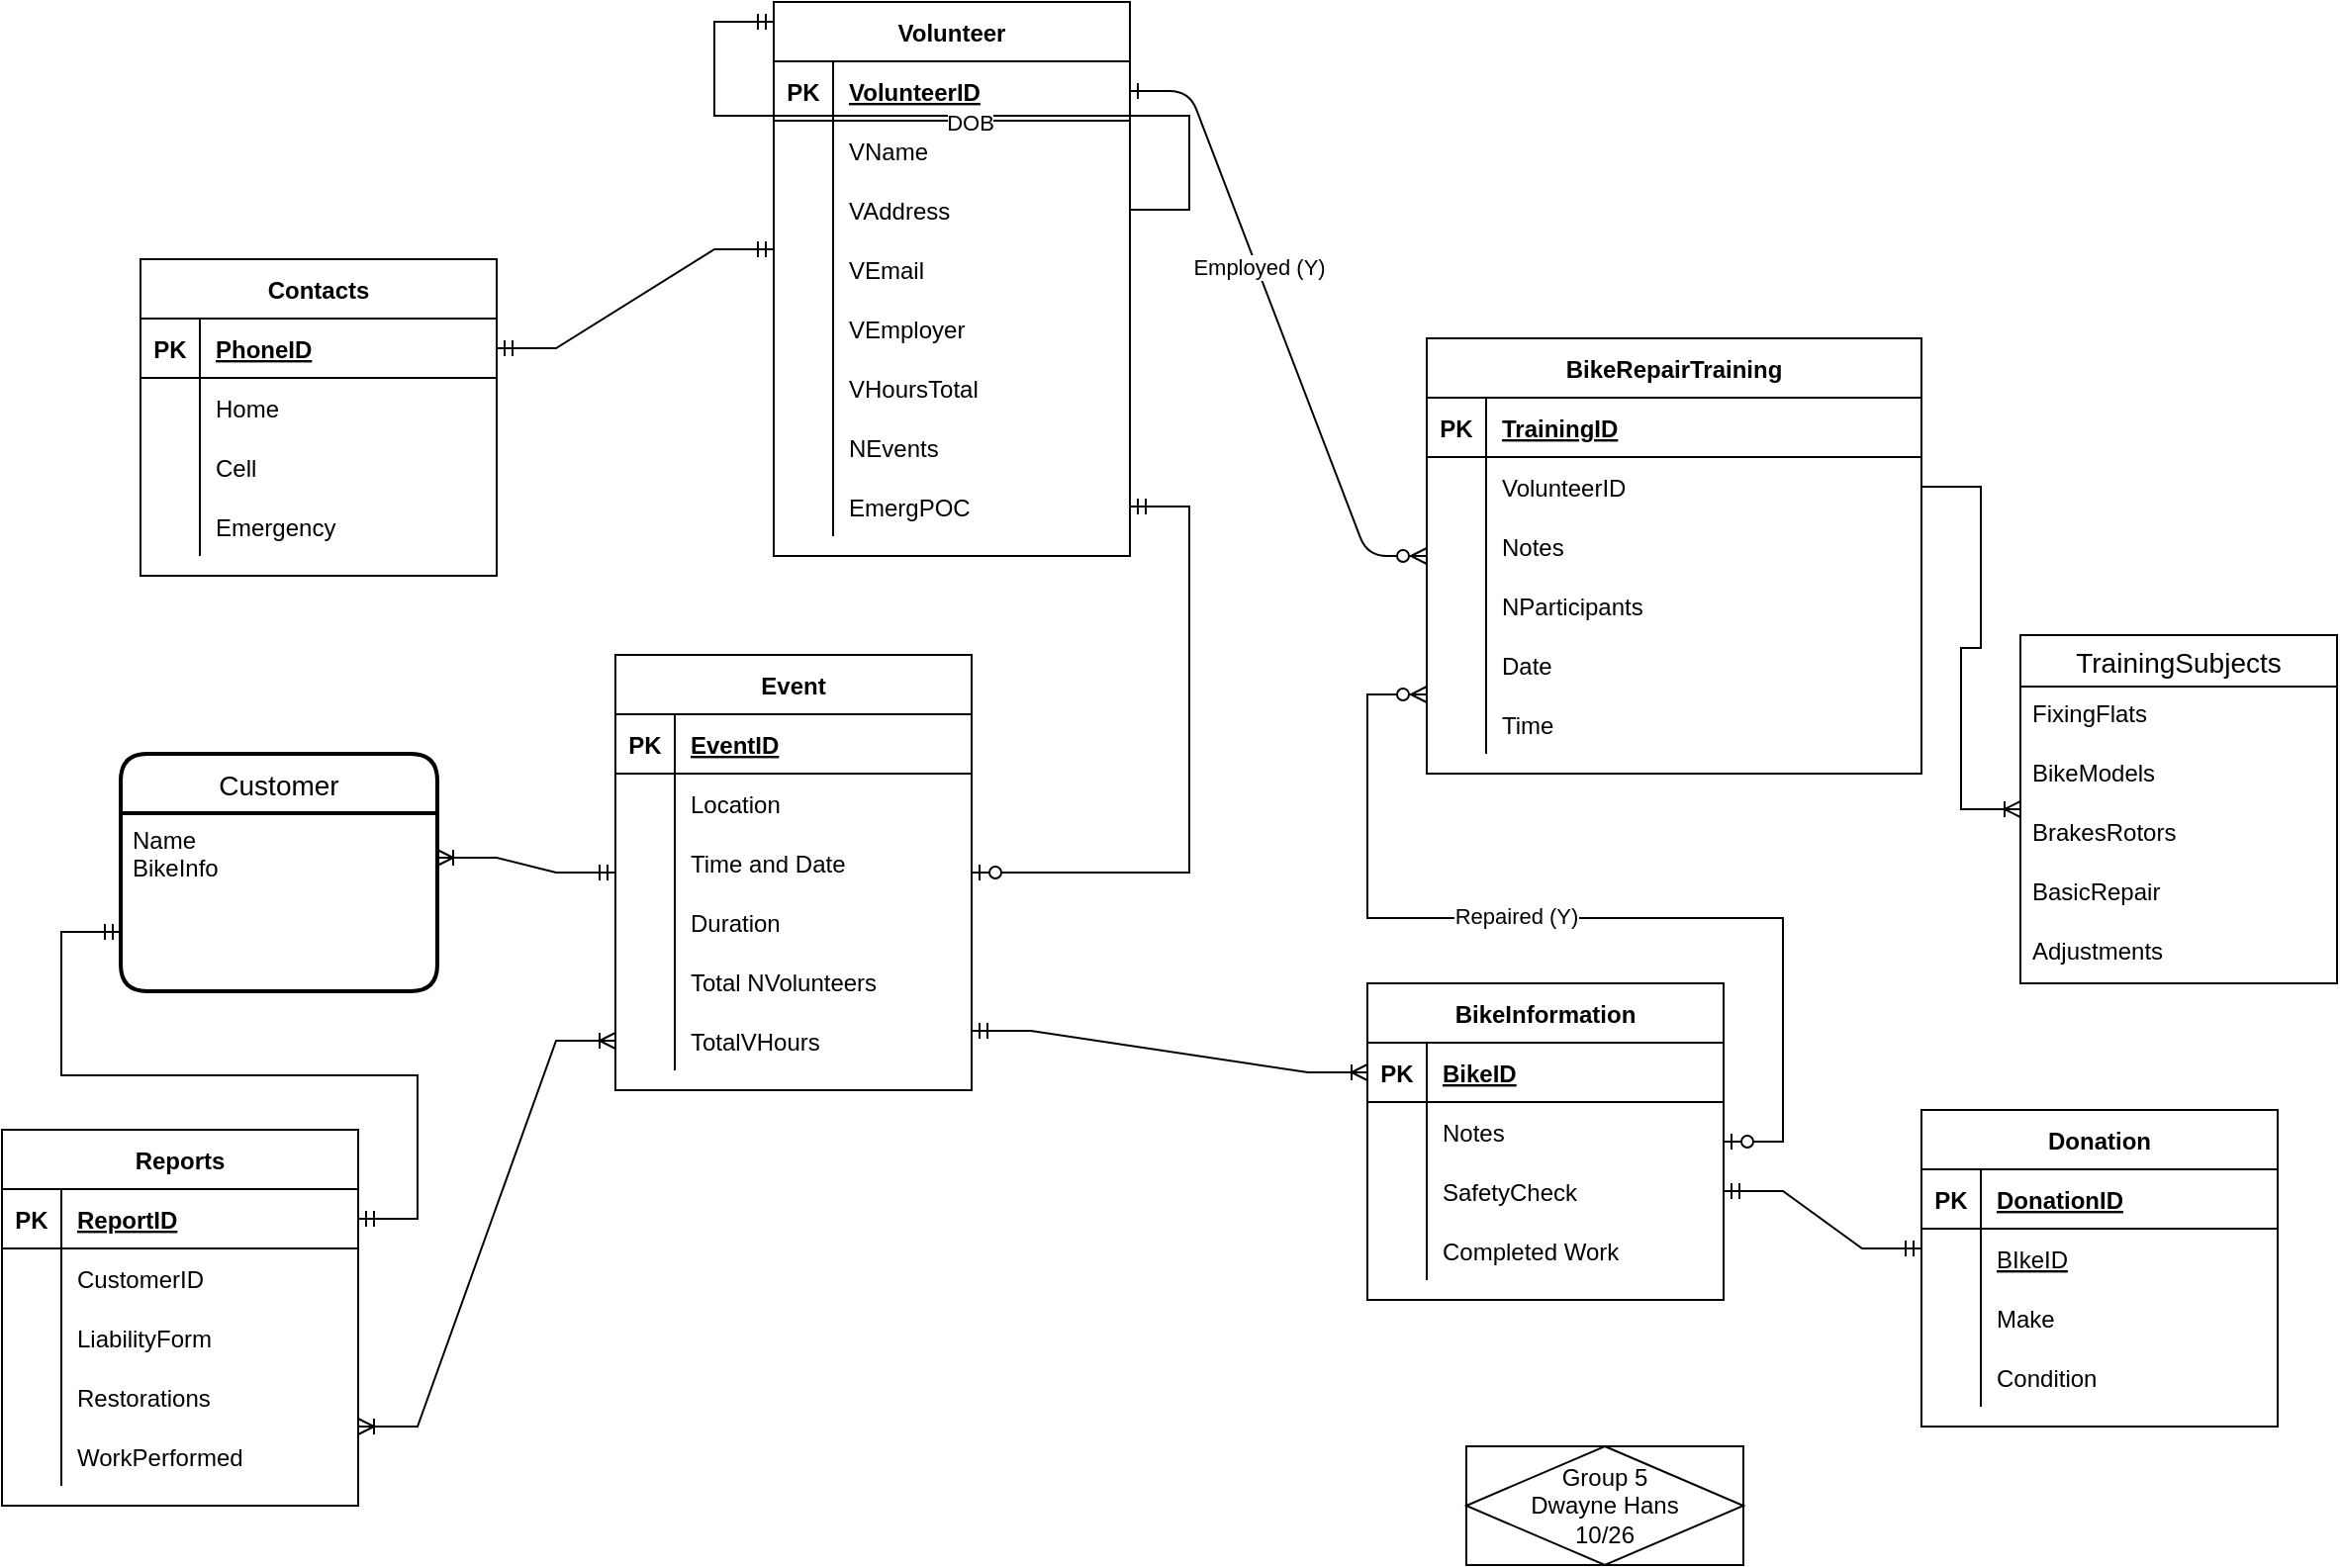 <mxfile version="20.4.0" type="github">
  <diagram id="R2lEEEUBdFMjLlhIrx00" name="Page-1">
    <mxGraphModel dx="2528" dy="866" grid="1" gridSize="10" guides="1" tooltips="1" connect="1" arrows="1" fold="1" page="1" pageScale="1" pageWidth="850" pageHeight="1100" math="0" shadow="0" extFonts="Permanent Marker^https://fonts.googleapis.com/css?family=Permanent+Marker">
      <root>
        <mxCell id="0" />
        <mxCell id="1" parent="0" />
        <mxCell id="C-vyLk0tnHw3VtMMgP7b-1" value="" style="edgeStyle=entityRelationEdgeStyle;endArrow=ERzeroToMany;startArrow=ERone;endFill=1;startFill=0;exitX=1;exitY=0.5;exitDx=0;exitDy=0;" parent="1" source="kGIXCQsMVoo6gyLJTylf-22" target="C-vyLk0tnHw3VtMMgP7b-2" edge="1">
          <mxGeometry width="100" height="100" relative="1" as="geometry">
            <mxPoint x="40" y="55" as="sourcePoint" />
            <mxPoint x="190" y="165" as="targetPoint" />
          </mxGeometry>
        </mxCell>
        <mxCell id="kGIXCQsMVoo6gyLJTylf-51" value="Employed (Y)" style="edgeLabel;html=1;align=center;verticalAlign=middle;resizable=0;points=[];" vertex="1" connectable="0" parent="C-vyLk0tnHw3VtMMgP7b-1">
          <mxGeometry x="-0.199" y="1" relative="1" as="geometry">
            <mxPoint as="offset" />
          </mxGeometry>
        </mxCell>
        <mxCell id="C-vyLk0tnHw3VtMMgP7b-2" value="BikeRepairTraining" style="shape=table;startSize=30;container=1;collapsible=1;childLayout=tableLayout;fixedRows=1;rowLines=0;fontStyle=1;align=center;resizeLast=1;" parent="1" vertex="1">
          <mxGeometry x="170" y="210" width="250" height="220" as="geometry" />
        </mxCell>
        <mxCell id="C-vyLk0tnHw3VtMMgP7b-3" value="" style="shape=partialRectangle;collapsible=0;dropTarget=0;pointerEvents=0;fillColor=none;points=[[0,0.5],[1,0.5]];portConstraint=eastwest;top=0;left=0;right=0;bottom=1;" parent="C-vyLk0tnHw3VtMMgP7b-2" vertex="1">
          <mxGeometry y="30" width="250" height="30" as="geometry" />
        </mxCell>
        <mxCell id="C-vyLk0tnHw3VtMMgP7b-4" value="PK" style="shape=partialRectangle;overflow=hidden;connectable=0;fillColor=none;top=0;left=0;bottom=0;right=0;fontStyle=1;" parent="C-vyLk0tnHw3VtMMgP7b-3" vertex="1">
          <mxGeometry width="30" height="30" as="geometry">
            <mxRectangle width="30" height="30" as="alternateBounds" />
          </mxGeometry>
        </mxCell>
        <mxCell id="C-vyLk0tnHw3VtMMgP7b-5" value="TrainingID" style="shape=partialRectangle;overflow=hidden;connectable=0;fillColor=none;top=0;left=0;bottom=0;right=0;align=left;spacingLeft=6;fontStyle=5;" parent="C-vyLk0tnHw3VtMMgP7b-3" vertex="1">
          <mxGeometry x="30" width="220" height="30" as="geometry">
            <mxRectangle width="220" height="30" as="alternateBounds" />
          </mxGeometry>
        </mxCell>
        <mxCell id="C-vyLk0tnHw3VtMMgP7b-9" value="" style="shape=partialRectangle;collapsible=0;dropTarget=0;pointerEvents=0;fillColor=none;points=[[0,0.5],[1,0.5]];portConstraint=eastwest;top=0;left=0;right=0;bottom=0;" parent="C-vyLk0tnHw3VtMMgP7b-2" vertex="1">
          <mxGeometry y="60" width="250" height="30" as="geometry" />
        </mxCell>
        <mxCell id="C-vyLk0tnHw3VtMMgP7b-10" value="" style="shape=partialRectangle;overflow=hidden;connectable=0;fillColor=none;top=0;left=0;bottom=0;right=0;" parent="C-vyLk0tnHw3VtMMgP7b-9" vertex="1">
          <mxGeometry width="30" height="30" as="geometry">
            <mxRectangle width="30" height="30" as="alternateBounds" />
          </mxGeometry>
        </mxCell>
        <mxCell id="C-vyLk0tnHw3VtMMgP7b-11" value="VolunteerID" style="shape=partialRectangle;overflow=hidden;connectable=0;fillColor=none;top=0;left=0;bottom=0;right=0;align=left;spacingLeft=6;" parent="C-vyLk0tnHw3VtMMgP7b-9" vertex="1">
          <mxGeometry x="30" width="220" height="30" as="geometry">
            <mxRectangle width="220" height="30" as="alternateBounds" />
          </mxGeometry>
        </mxCell>
        <mxCell id="kGIXCQsMVoo6gyLJTylf-52" value="" style="shape=partialRectangle;collapsible=0;dropTarget=0;pointerEvents=0;fillColor=none;points=[[0,0.5],[1,0.5]];portConstraint=eastwest;top=0;left=0;right=0;bottom=0;" vertex="1" parent="C-vyLk0tnHw3VtMMgP7b-2">
          <mxGeometry y="90" width="250" height="30" as="geometry" />
        </mxCell>
        <mxCell id="kGIXCQsMVoo6gyLJTylf-53" value="" style="shape=partialRectangle;overflow=hidden;connectable=0;fillColor=none;top=0;left=0;bottom=0;right=0;" vertex="1" parent="kGIXCQsMVoo6gyLJTylf-52">
          <mxGeometry width="30" height="30" as="geometry">
            <mxRectangle width="30" height="30" as="alternateBounds" />
          </mxGeometry>
        </mxCell>
        <mxCell id="kGIXCQsMVoo6gyLJTylf-54" value="Notes" style="shape=partialRectangle;overflow=hidden;connectable=0;fillColor=none;top=0;left=0;bottom=0;right=0;align=left;spacingLeft=6;" vertex="1" parent="kGIXCQsMVoo6gyLJTylf-52">
          <mxGeometry x="30" width="220" height="30" as="geometry">
            <mxRectangle width="220" height="30" as="alternateBounds" />
          </mxGeometry>
        </mxCell>
        <mxCell id="kGIXCQsMVoo6gyLJTylf-55" value="" style="shape=partialRectangle;collapsible=0;dropTarget=0;pointerEvents=0;fillColor=none;points=[[0,0.5],[1,0.5]];portConstraint=eastwest;top=0;left=0;right=0;bottom=0;" vertex="1" parent="C-vyLk0tnHw3VtMMgP7b-2">
          <mxGeometry y="120" width="250" height="30" as="geometry" />
        </mxCell>
        <mxCell id="kGIXCQsMVoo6gyLJTylf-56" value="" style="shape=partialRectangle;overflow=hidden;connectable=0;fillColor=none;top=0;left=0;bottom=0;right=0;" vertex="1" parent="kGIXCQsMVoo6gyLJTylf-55">
          <mxGeometry width="30" height="30" as="geometry">
            <mxRectangle width="30" height="30" as="alternateBounds" />
          </mxGeometry>
        </mxCell>
        <mxCell id="kGIXCQsMVoo6gyLJTylf-57" value="NParticipants" style="shape=partialRectangle;overflow=hidden;connectable=0;fillColor=none;top=0;left=0;bottom=0;right=0;align=left;spacingLeft=6;" vertex="1" parent="kGIXCQsMVoo6gyLJTylf-55">
          <mxGeometry x="30" width="220" height="30" as="geometry">
            <mxRectangle width="220" height="30" as="alternateBounds" />
          </mxGeometry>
        </mxCell>
        <mxCell id="kGIXCQsMVoo6gyLJTylf-70" value="" style="shape=partialRectangle;collapsible=0;dropTarget=0;pointerEvents=0;fillColor=none;points=[[0,0.5],[1,0.5]];portConstraint=eastwest;top=0;left=0;right=0;bottom=0;" vertex="1" parent="C-vyLk0tnHw3VtMMgP7b-2">
          <mxGeometry y="150" width="250" height="30" as="geometry" />
        </mxCell>
        <mxCell id="kGIXCQsMVoo6gyLJTylf-71" value="" style="shape=partialRectangle;overflow=hidden;connectable=0;fillColor=none;top=0;left=0;bottom=0;right=0;" vertex="1" parent="kGIXCQsMVoo6gyLJTylf-70">
          <mxGeometry width="30" height="30" as="geometry">
            <mxRectangle width="30" height="30" as="alternateBounds" />
          </mxGeometry>
        </mxCell>
        <mxCell id="kGIXCQsMVoo6gyLJTylf-72" value="Date" style="shape=partialRectangle;overflow=hidden;connectable=0;fillColor=none;top=0;left=0;bottom=0;right=0;align=left;spacingLeft=6;" vertex="1" parent="kGIXCQsMVoo6gyLJTylf-70">
          <mxGeometry x="30" width="220" height="30" as="geometry">
            <mxRectangle width="220" height="30" as="alternateBounds" />
          </mxGeometry>
        </mxCell>
        <mxCell id="kGIXCQsMVoo6gyLJTylf-73" value="" style="shape=partialRectangle;collapsible=0;dropTarget=0;pointerEvents=0;fillColor=none;points=[[0,0.5],[1,0.5]];portConstraint=eastwest;top=0;left=0;right=0;bottom=0;" vertex="1" parent="C-vyLk0tnHw3VtMMgP7b-2">
          <mxGeometry y="180" width="250" height="30" as="geometry" />
        </mxCell>
        <mxCell id="kGIXCQsMVoo6gyLJTylf-74" value="" style="shape=partialRectangle;overflow=hidden;connectable=0;fillColor=none;top=0;left=0;bottom=0;right=0;" vertex="1" parent="kGIXCQsMVoo6gyLJTylf-73">
          <mxGeometry width="30" height="30" as="geometry">
            <mxRectangle width="30" height="30" as="alternateBounds" />
          </mxGeometry>
        </mxCell>
        <mxCell id="kGIXCQsMVoo6gyLJTylf-75" value="Time" style="shape=partialRectangle;overflow=hidden;connectable=0;fillColor=none;top=0;left=0;bottom=0;right=0;align=left;spacingLeft=6;" vertex="1" parent="kGIXCQsMVoo6gyLJTylf-73">
          <mxGeometry x="30" width="220" height="30" as="geometry">
            <mxRectangle width="220" height="30" as="alternateBounds" />
          </mxGeometry>
        </mxCell>
        <mxCell id="kGIXCQsMVoo6gyLJTylf-6" value="Contacts" style="shape=table;startSize=30;container=1;collapsible=1;childLayout=tableLayout;fixedRows=1;rowLines=0;fontStyle=1;align=center;resizeLast=1;" vertex="1" parent="1">
          <mxGeometry x="-480" y="170" width="180" height="160" as="geometry" />
        </mxCell>
        <mxCell id="kGIXCQsMVoo6gyLJTylf-7" value="" style="shape=tableRow;horizontal=0;startSize=0;swimlaneHead=0;swimlaneBody=0;fillColor=none;collapsible=0;dropTarget=0;points=[[0,0.5],[1,0.5]];portConstraint=eastwest;top=0;left=0;right=0;bottom=1;" vertex="1" parent="kGIXCQsMVoo6gyLJTylf-6">
          <mxGeometry y="30" width="180" height="30" as="geometry" />
        </mxCell>
        <mxCell id="kGIXCQsMVoo6gyLJTylf-8" value="PK" style="shape=partialRectangle;connectable=0;fillColor=none;top=0;left=0;bottom=0;right=0;fontStyle=1;overflow=hidden;" vertex="1" parent="kGIXCQsMVoo6gyLJTylf-7">
          <mxGeometry width="30" height="30" as="geometry">
            <mxRectangle width="30" height="30" as="alternateBounds" />
          </mxGeometry>
        </mxCell>
        <mxCell id="kGIXCQsMVoo6gyLJTylf-9" value="PhoneID" style="shape=partialRectangle;connectable=0;fillColor=none;top=0;left=0;bottom=0;right=0;align=left;spacingLeft=6;fontStyle=5;overflow=hidden;" vertex="1" parent="kGIXCQsMVoo6gyLJTylf-7">
          <mxGeometry x="30" width="150" height="30" as="geometry">
            <mxRectangle width="150" height="30" as="alternateBounds" />
          </mxGeometry>
        </mxCell>
        <mxCell id="kGIXCQsMVoo6gyLJTylf-10" value="" style="shape=tableRow;horizontal=0;startSize=0;swimlaneHead=0;swimlaneBody=0;fillColor=none;collapsible=0;dropTarget=0;points=[[0,0.5],[1,0.5]];portConstraint=eastwest;top=0;left=0;right=0;bottom=0;" vertex="1" parent="kGIXCQsMVoo6gyLJTylf-6">
          <mxGeometry y="60" width="180" height="30" as="geometry" />
        </mxCell>
        <mxCell id="kGIXCQsMVoo6gyLJTylf-11" value="" style="shape=partialRectangle;connectable=0;fillColor=none;top=0;left=0;bottom=0;right=0;editable=1;overflow=hidden;" vertex="1" parent="kGIXCQsMVoo6gyLJTylf-10">
          <mxGeometry width="30" height="30" as="geometry">
            <mxRectangle width="30" height="30" as="alternateBounds" />
          </mxGeometry>
        </mxCell>
        <mxCell id="kGIXCQsMVoo6gyLJTylf-12" value="Home" style="shape=partialRectangle;connectable=0;fillColor=none;top=0;left=0;bottom=0;right=0;align=left;spacingLeft=6;overflow=hidden;" vertex="1" parent="kGIXCQsMVoo6gyLJTylf-10">
          <mxGeometry x="30" width="150" height="30" as="geometry">
            <mxRectangle width="150" height="30" as="alternateBounds" />
          </mxGeometry>
        </mxCell>
        <mxCell id="kGIXCQsMVoo6gyLJTylf-13" value="" style="shape=tableRow;horizontal=0;startSize=0;swimlaneHead=0;swimlaneBody=0;fillColor=none;collapsible=0;dropTarget=0;points=[[0,0.5],[1,0.5]];portConstraint=eastwest;top=0;left=0;right=0;bottom=0;" vertex="1" parent="kGIXCQsMVoo6gyLJTylf-6">
          <mxGeometry y="90" width="180" height="30" as="geometry" />
        </mxCell>
        <mxCell id="kGIXCQsMVoo6gyLJTylf-14" value="" style="shape=partialRectangle;connectable=0;fillColor=none;top=0;left=0;bottom=0;right=0;editable=1;overflow=hidden;" vertex="1" parent="kGIXCQsMVoo6gyLJTylf-13">
          <mxGeometry width="30" height="30" as="geometry">
            <mxRectangle width="30" height="30" as="alternateBounds" />
          </mxGeometry>
        </mxCell>
        <mxCell id="kGIXCQsMVoo6gyLJTylf-15" value="Cell" style="shape=partialRectangle;connectable=0;fillColor=none;top=0;left=0;bottom=0;right=0;align=left;spacingLeft=6;overflow=hidden;" vertex="1" parent="kGIXCQsMVoo6gyLJTylf-13">
          <mxGeometry x="30" width="150" height="30" as="geometry">
            <mxRectangle width="150" height="30" as="alternateBounds" />
          </mxGeometry>
        </mxCell>
        <mxCell id="kGIXCQsMVoo6gyLJTylf-16" value="" style="shape=tableRow;horizontal=0;startSize=0;swimlaneHead=0;swimlaneBody=0;fillColor=none;collapsible=0;dropTarget=0;points=[[0,0.5],[1,0.5]];portConstraint=eastwest;top=0;left=0;right=0;bottom=0;" vertex="1" parent="kGIXCQsMVoo6gyLJTylf-6">
          <mxGeometry y="120" width="180" height="30" as="geometry" />
        </mxCell>
        <mxCell id="kGIXCQsMVoo6gyLJTylf-17" value="" style="shape=partialRectangle;connectable=0;fillColor=none;top=0;left=0;bottom=0;right=0;editable=1;overflow=hidden;" vertex="1" parent="kGIXCQsMVoo6gyLJTylf-16">
          <mxGeometry width="30" height="30" as="geometry">
            <mxRectangle width="30" height="30" as="alternateBounds" />
          </mxGeometry>
        </mxCell>
        <mxCell id="kGIXCQsMVoo6gyLJTylf-18" value="Emergency" style="shape=partialRectangle;connectable=0;fillColor=none;top=0;left=0;bottom=0;right=0;align=left;spacingLeft=6;overflow=hidden;" vertex="1" parent="kGIXCQsMVoo6gyLJTylf-16">
          <mxGeometry x="30" width="150" height="30" as="geometry">
            <mxRectangle width="150" height="30" as="alternateBounds" />
          </mxGeometry>
        </mxCell>
        <mxCell id="kGIXCQsMVoo6gyLJTylf-21" value="Volunteer" style="shape=table;startSize=30;container=1;collapsible=1;childLayout=tableLayout;fixedRows=1;rowLines=0;fontStyle=1;align=center;resizeLast=1;" vertex="1" parent="1">
          <mxGeometry x="-160" y="40" width="180" height="280" as="geometry" />
        </mxCell>
        <mxCell id="kGIXCQsMVoo6gyLJTylf-22" value="" style="shape=tableRow;horizontal=0;startSize=0;swimlaneHead=0;swimlaneBody=0;fillColor=none;collapsible=0;dropTarget=0;points=[[0,0.5],[1,0.5]];portConstraint=eastwest;top=0;left=0;right=0;bottom=1;" vertex="1" parent="kGIXCQsMVoo6gyLJTylf-21">
          <mxGeometry y="30" width="180" height="30" as="geometry" />
        </mxCell>
        <mxCell id="kGIXCQsMVoo6gyLJTylf-23" value="PK" style="shape=partialRectangle;connectable=0;fillColor=none;top=0;left=0;bottom=0;right=0;fontStyle=1;overflow=hidden;" vertex="1" parent="kGIXCQsMVoo6gyLJTylf-22">
          <mxGeometry width="30" height="30" as="geometry">
            <mxRectangle width="30" height="30" as="alternateBounds" />
          </mxGeometry>
        </mxCell>
        <mxCell id="kGIXCQsMVoo6gyLJTylf-24" value="VolunteerID" style="shape=partialRectangle;connectable=0;fillColor=none;top=0;left=0;bottom=0;right=0;align=left;spacingLeft=6;fontStyle=5;overflow=hidden;" vertex="1" parent="kGIXCQsMVoo6gyLJTylf-22">
          <mxGeometry x="30" width="150" height="30" as="geometry">
            <mxRectangle width="150" height="30" as="alternateBounds" />
          </mxGeometry>
        </mxCell>
        <mxCell id="kGIXCQsMVoo6gyLJTylf-25" value="" style="shape=tableRow;horizontal=0;startSize=0;swimlaneHead=0;swimlaneBody=0;fillColor=none;collapsible=0;dropTarget=0;points=[[0,0.5],[1,0.5]];portConstraint=eastwest;top=0;left=0;right=0;bottom=0;" vertex="1" parent="kGIXCQsMVoo6gyLJTylf-21">
          <mxGeometry y="60" width="180" height="30" as="geometry" />
        </mxCell>
        <mxCell id="kGIXCQsMVoo6gyLJTylf-26" value="" style="shape=partialRectangle;connectable=0;fillColor=none;top=0;left=0;bottom=0;right=0;editable=1;overflow=hidden;" vertex="1" parent="kGIXCQsMVoo6gyLJTylf-25">
          <mxGeometry width="30" height="30" as="geometry">
            <mxRectangle width="30" height="30" as="alternateBounds" />
          </mxGeometry>
        </mxCell>
        <mxCell id="kGIXCQsMVoo6gyLJTylf-27" value="VName" style="shape=partialRectangle;connectable=0;fillColor=none;top=0;left=0;bottom=0;right=0;align=left;spacingLeft=6;overflow=hidden;" vertex="1" parent="kGIXCQsMVoo6gyLJTylf-25">
          <mxGeometry x="30" width="150" height="30" as="geometry">
            <mxRectangle width="150" height="30" as="alternateBounds" />
          </mxGeometry>
        </mxCell>
        <mxCell id="kGIXCQsMVoo6gyLJTylf-28" value="" style="shape=tableRow;horizontal=0;startSize=0;swimlaneHead=0;swimlaneBody=0;fillColor=none;collapsible=0;dropTarget=0;points=[[0,0.5],[1,0.5]];portConstraint=eastwest;top=0;left=0;right=0;bottom=0;" vertex="1" parent="kGIXCQsMVoo6gyLJTylf-21">
          <mxGeometry y="90" width="180" height="30" as="geometry" />
        </mxCell>
        <mxCell id="kGIXCQsMVoo6gyLJTylf-29" value="" style="shape=partialRectangle;connectable=0;fillColor=none;top=0;left=0;bottom=0;right=0;editable=1;overflow=hidden;" vertex="1" parent="kGIXCQsMVoo6gyLJTylf-28">
          <mxGeometry width="30" height="30" as="geometry">
            <mxRectangle width="30" height="30" as="alternateBounds" />
          </mxGeometry>
        </mxCell>
        <mxCell id="kGIXCQsMVoo6gyLJTylf-30" value="VAddress" style="shape=partialRectangle;connectable=0;fillColor=none;top=0;left=0;bottom=0;right=0;align=left;spacingLeft=6;overflow=hidden;" vertex="1" parent="kGIXCQsMVoo6gyLJTylf-28">
          <mxGeometry x="30" width="150" height="30" as="geometry">
            <mxRectangle width="150" height="30" as="alternateBounds" />
          </mxGeometry>
        </mxCell>
        <mxCell id="kGIXCQsMVoo6gyLJTylf-31" value="" style="shape=tableRow;horizontal=0;startSize=0;swimlaneHead=0;swimlaneBody=0;fillColor=none;collapsible=0;dropTarget=0;points=[[0,0.5],[1,0.5]];portConstraint=eastwest;top=0;left=0;right=0;bottom=0;" vertex="1" parent="kGIXCQsMVoo6gyLJTylf-21">
          <mxGeometry y="120" width="180" height="30" as="geometry" />
        </mxCell>
        <mxCell id="kGIXCQsMVoo6gyLJTylf-32" value="" style="shape=partialRectangle;connectable=0;fillColor=none;top=0;left=0;bottom=0;right=0;editable=1;overflow=hidden;" vertex="1" parent="kGIXCQsMVoo6gyLJTylf-31">
          <mxGeometry width="30" height="30" as="geometry">
            <mxRectangle width="30" height="30" as="alternateBounds" />
          </mxGeometry>
        </mxCell>
        <mxCell id="kGIXCQsMVoo6gyLJTylf-33" value="VEmail" style="shape=partialRectangle;connectable=0;fillColor=none;top=0;left=0;bottom=0;right=0;align=left;spacingLeft=6;overflow=hidden;" vertex="1" parent="kGIXCQsMVoo6gyLJTylf-31">
          <mxGeometry x="30" width="150" height="30" as="geometry">
            <mxRectangle width="150" height="30" as="alternateBounds" />
          </mxGeometry>
        </mxCell>
        <mxCell id="kGIXCQsMVoo6gyLJTylf-36" value="" style="shape=tableRow;horizontal=0;startSize=0;swimlaneHead=0;swimlaneBody=0;fillColor=none;collapsible=0;dropTarget=0;points=[[0,0.5],[1,0.5]];portConstraint=eastwest;top=0;left=0;right=0;bottom=0;" vertex="1" parent="kGIXCQsMVoo6gyLJTylf-21">
          <mxGeometry y="150" width="180" height="30" as="geometry" />
        </mxCell>
        <mxCell id="kGIXCQsMVoo6gyLJTylf-37" value="" style="shape=partialRectangle;connectable=0;fillColor=none;top=0;left=0;bottom=0;right=0;editable=1;overflow=hidden;" vertex="1" parent="kGIXCQsMVoo6gyLJTylf-36">
          <mxGeometry width="30" height="30" as="geometry">
            <mxRectangle width="30" height="30" as="alternateBounds" />
          </mxGeometry>
        </mxCell>
        <mxCell id="kGIXCQsMVoo6gyLJTylf-38" value="VEmployer" style="shape=partialRectangle;connectable=0;fillColor=none;top=0;left=0;bottom=0;right=0;align=left;spacingLeft=6;overflow=hidden;" vertex="1" parent="kGIXCQsMVoo6gyLJTylf-36">
          <mxGeometry x="30" width="150" height="30" as="geometry">
            <mxRectangle width="150" height="30" as="alternateBounds" />
          </mxGeometry>
        </mxCell>
        <mxCell id="kGIXCQsMVoo6gyLJTylf-39" value="" style="shape=tableRow;horizontal=0;startSize=0;swimlaneHead=0;swimlaneBody=0;fillColor=none;collapsible=0;dropTarget=0;points=[[0,0.5],[1,0.5]];portConstraint=eastwest;top=0;left=0;right=0;bottom=0;" vertex="1" parent="kGIXCQsMVoo6gyLJTylf-21">
          <mxGeometry y="180" width="180" height="30" as="geometry" />
        </mxCell>
        <mxCell id="kGIXCQsMVoo6gyLJTylf-40" value="" style="shape=partialRectangle;connectable=0;fillColor=none;top=0;left=0;bottom=0;right=0;editable=1;overflow=hidden;" vertex="1" parent="kGIXCQsMVoo6gyLJTylf-39">
          <mxGeometry width="30" height="30" as="geometry">
            <mxRectangle width="30" height="30" as="alternateBounds" />
          </mxGeometry>
        </mxCell>
        <mxCell id="kGIXCQsMVoo6gyLJTylf-41" value="VHoursTotal" style="shape=partialRectangle;connectable=0;fillColor=none;top=0;left=0;bottom=0;right=0;align=left;spacingLeft=6;overflow=hidden;" vertex="1" parent="kGIXCQsMVoo6gyLJTylf-39">
          <mxGeometry x="30" width="150" height="30" as="geometry">
            <mxRectangle width="150" height="30" as="alternateBounds" />
          </mxGeometry>
        </mxCell>
        <mxCell id="kGIXCQsMVoo6gyLJTylf-42" value="" style="shape=tableRow;horizontal=0;startSize=0;swimlaneHead=0;swimlaneBody=0;fillColor=none;collapsible=0;dropTarget=0;points=[[0,0.5],[1,0.5]];portConstraint=eastwest;top=0;left=0;right=0;bottom=0;" vertex="1" parent="kGIXCQsMVoo6gyLJTylf-21">
          <mxGeometry y="210" width="180" height="30" as="geometry" />
        </mxCell>
        <mxCell id="kGIXCQsMVoo6gyLJTylf-43" value="" style="shape=partialRectangle;connectable=0;fillColor=none;top=0;left=0;bottom=0;right=0;editable=1;overflow=hidden;" vertex="1" parent="kGIXCQsMVoo6gyLJTylf-42">
          <mxGeometry width="30" height="30" as="geometry">
            <mxRectangle width="30" height="30" as="alternateBounds" />
          </mxGeometry>
        </mxCell>
        <mxCell id="kGIXCQsMVoo6gyLJTylf-44" value="NEvents" style="shape=partialRectangle;connectable=0;fillColor=none;top=0;left=0;bottom=0;right=0;align=left;spacingLeft=6;overflow=hidden;" vertex="1" parent="kGIXCQsMVoo6gyLJTylf-42">
          <mxGeometry x="30" width="150" height="30" as="geometry">
            <mxRectangle width="150" height="30" as="alternateBounds" />
          </mxGeometry>
        </mxCell>
        <mxCell id="kGIXCQsMVoo6gyLJTylf-136" value="" style="shape=tableRow;horizontal=0;startSize=0;swimlaneHead=0;swimlaneBody=0;fillColor=none;collapsible=0;dropTarget=0;points=[[0,0.5],[1,0.5]];portConstraint=eastwest;top=0;left=0;right=0;bottom=0;" vertex="1" parent="kGIXCQsMVoo6gyLJTylf-21">
          <mxGeometry y="240" width="180" height="30" as="geometry" />
        </mxCell>
        <mxCell id="kGIXCQsMVoo6gyLJTylf-137" value="" style="shape=partialRectangle;connectable=0;fillColor=none;top=0;left=0;bottom=0;right=0;editable=1;overflow=hidden;" vertex="1" parent="kGIXCQsMVoo6gyLJTylf-136">
          <mxGeometry width="30" height="30" as="geometry">
            <mxRectangle width="30" height="30" as="alternateBounds" />
          </mxGeometry>
        </mxCell>
        <mxCell id="kGIXCQsMVoo6gyLJTylf-138" value="EmergPOC" style="shape=partialRectangle;connectable=0;fillColor=none;top=0;left=0;bottom=0;right=0;align=left;spacingLeft=6;overflow=hidden;" vertex="1" parent="kGIXCQsMVoo6gyLJTylf-136">
          <mxGeometry x="30" width="150" height="30" as="geometry">
            <mxRectangle width="150" height="30" as="alternateBounds" />
          </mxGeometry>
        </mxCell>
        <mxCell id="kGIXCQsMVoo6gyLJTylf-48" value="" style="edgeStyle=entityRelationEdgeStyle;fontSize=12;html=1;endArrow=ERmandOne;rounded=0;" edge="1" parent="1" source="kGIXCQsMVoo6gyLJTylf-28">
          <mxGeometry width="100" height="100" relative="1" as="geometry">
            <mxPoint x="-240" y="150" as="sourcePoint" />
            <mxPoint x="-160" y="50" as="targetPoint" />
          </mxGeometry>
        </mxCell>
        <mxCell id="kGIXCQsMVoo6gyLJTylf-49" value="DOB" style="edgeLabel;html=1;align=center;verticalAlign=middle;resizable=0;points=[];" vertex="1" connectable="0" parent="kGIXCQsMVoo6gyLJTylf-48">
          <mxGeometry x="-0.045" y="3" relative="1" as="geometry">
            <mxPoint as="offset" />
          </mxGeometry>
        </mxCell>
        <mxCell id="kGIXCQsMVoo6gyLJTylf-50" value="" style="edgeStyle=entityRelationEdgeStyle;fontSize=12;html=1;endArrow=ERmandOne;startArrow=ERmandOne;rounded=0;entryX=0;entryY=1.167;entryDx=0;entryDy=0;entryPerimeter=0;" edge="1" parent="1" source="kGIXCQsMVoo6gyLJTylf-7" target="kGIXCQsMVoo6gyLJTylf-28">
          <mxGeometry width="100" height="100" relative="1" as="geometry">
            <mxPoint x="-240" y="240" as="sourcePoint" />
            <mxPoint x="-140" y="140" as="targetPoint" />
          </mxGeometry>
        </mxCell>
        <mxCell id="kGIXCQsMVoo6gyLJTylf-79" value="" style="edgeStyle=entityRelationEdgeStyle;fontSize=12;html=1;endArrow=ERoneToMany;rounded=0;" edge="1" parent="1" source="C-vyLk0tnHw3VtMMgP7b-9" target="kGIXCQsMVoo6gyLJTylf-80">
          <mxGeometry width="100" height="100" relative="1" as="geometry">
            <mxPoint x="440" y="280" as="sourcePoint" />
            <mxPoint x="540" y="180" as="targetPoint" />
          </mxGeometry>
        </mxCell>
        <mxCell id="kGIXCQsMVoo6gyLJTylf-80" value="TrainingSubjects" style="swimlane;fontStyle=0;childLayout=stackLayout;horizontal=1;startSize=26;horizontalStack=0;resizeParent=1;resizeParentMax=0;resizeLast=0;collapsible=1;marginBottom=0;align=center;fontSize=14;" vertex="1" parent="1">
          <mxGeometry x="470" y="360" width="160" height="176" as="geometry" />
        </mxCell>
        <mxCell id="kGIXCQsMVoo6gyLJTylf-81" value="FixingFlats    " style="text;strokeColor=none;fillColor=none;spacingLeft=4;spacingRight=4;overflow=hidden;rotatable=0;points=[[0,0.5],[1,0.5]];portConstraint=eastwest;fontSize=12;" vertex="1" parent="kGIXCQsMVoo6gyLJTylf-80">
          <mxGeometry y="26" width="160" height="30" as="geometry" />
        </mxCell>
        <mxCell id="kGIXCQsMVoo6gyLJTylf-82" value="BikeModels" style="text;strokeColor=none;fillColor=none;spacingLeft=4;spacingRight=4;overflow=hidden;rotatable=0;points=[[0,0.5],[1,0.5]];portConstraint=eastwest;fontSize=12;" vertex="1" parent="kGIXCQsMVoo6gyLJTylf-80">
          <mxGeometry y="56" width="160" height="30" as="geometry" />
        </mxCell>
        <mxCell id="kGIXCQsMVoo6gyLJTylf-83" value="BrakesRotors" style="text;strokeColor=none;fillColor=none;spacingLeft=4;spacingRight=4;overflow=hidden;rotatable=0;points=[[0,0.5],[1,0.5]];portConstraint=eastwest;fontSize=12;" vertex="1" parent="kGIXCQsMVoo6gyLJTylf-80">
          <mxGeometry y="86" width="160" height="30" as="geometry" />
        </mxCell>
        <mxCell id="kGIXCQsMVoo6gyLJTylf-84" value="BasicRepair" style="text;strokeColor=none;fillColor=none;spacingLeft=4;spacingRight=4;overflow=hidden;rotatable=0;points=[[0,0.5],[1,0.5]];portConstraint=eastwest;fontSize=12;" vertex="1" parent="kGIXCQsMVoo6gyLJTylf-80">
          <mxGeometry y="116" width="160" height="30" as="geometry" />
        </mxCell>
        <mxCell id="kGIXCQsMVoo6gyLJTylf-85" value="Adjustments" style="text;strokeColor=none;fillColor=none;spacingLeft=4;spacingRight=4;overflow=hidden;rotatable=0;points=[[0,0.5],[1,0.5]];portConstraint=eastwest;fontSize=12;" vertex="1" parent="kGIXCQsMVoo6gyLJTylf-80">
          <mxGeometry y="146" width="160" height="30" as="geometry" />
        </mxCell>
        <mxCell id="kGIXCQsMVoo6gyLJTylf-86" value="Event" style="shape=table;startSize=30;container=1;collapsible=1;childLayout=tableLayout;fixedRows=1;rowLines=0;fontStyle=1;align=center;resizeLast=1;" vertex="1" parent="1">
          <mxGeometry x="-240" y="370" width="180" height="220" as="geometry" />
        </mxCell>
        <mxCell id="kGIXCQsMVoo6gyLJTylf-87" value="" style="shape=tableRow;horizontal=0;startSize=0;swimlaneHead=0;swimlaneBody=0;fillColor=none;collapsible=0;dropTarget=0;points=[[0,0.5],[1,0.5]];portConstraint=eastwest;top=0;left=0;right=0;bottom=1;" vertex="1" parent="kGIXCQsMVoo6gyLJTylf-86">
          <mxGeometry y="30" width="180" height="30" as="geometry" />
        </mxCell>
        <mxCell id="kGIXCQsMVoo6gyLJTylf-88" value="PK" style="shape=partialRectangle;connectable=0;fillColor=none;top=0;left=0;bottom=0;right=0;fontStyle=1;overflow=hidden;" vertex="1" parent="kGIXCQsMVoo6gyLJTylf-87">
          <mxGeometry width="30" height="30" as="geometry">
            <mxRectangle width="30" height="30" as="alternateBounds" />
          </mxGeometry>
        </mxCell>
        <mxCell id="kGIXCQsMVoo6gyLJTylf-89" value="EventID" style="shape=partialRectangle;connectable=0;fillColor=none;top=0;left=0;bottom=0;right=0;align=left;spacingLeft=6;fontStyle=5;overflow=hidden;" vertex="1" parent="kGIXCQsMVoo6gyLJTylf-87">
          <mxGeometry x="30" width="150" height="30" as="geometry">
            <mxRectangle width="150" height="30" as="alternateBounds" />
          </mxGeometry>
        </mxCell>
        <mxCell id="kGIXCQsMVoo6gyLJTylf-90" value="" style="shape=tableRow;horizontal=0;startSize=0;swimlaneHead=0;swimlaneBody=0;fillColor=none;collapsible=0;dropTarget=0;points=[[0,0.5],[1,0.5]];portConstraint=eastwest;top=0;left=0;right=0;bottom=0;" vertex="1" parent="kGIXCQsMVoo6gyLJTylf-86">
          <mxGeometry y="60" width="180" height="30" as="geometry" />
        </mxCell>
        <mxCell id="kGIXCQsMVoo6gyLJTylf-91" value="" style="shape=partialRectangle;connectable=0;fillColor=none;top=0;left=0;bottom=0;right=0;editable=1;overflow=hidden;" vertex="1" parent="kGIXCQsMVoo6gyLJTylf-90">
          <mxGeometry width="30" height="30" as="geometry">
            <mxRectangle width="30" height="30" as="alternateBounds" />
          </mxGeometry>
        </mxCell>
        <mxCell id="kGIXCQsMVoo6gyLJTylf-92" value="Location" style="shape=partialRectangle;connectable=0;fillColor=none;top=0;left=0;bottom=0;right=0;align=left;spacingLeft=6;overflow=hidden;" vertex="1" parent="kGIXCQsMVoo6gyLJTylf-90">
          <mxGeometry x="30" width="150" height="30" as="geometry">
            <mxRectangle width="150" height="30" as="alternateBounds" />
          </mxGeometry>
        </mxCell>
        <mxCell id="kGIXCQsMVoo6gyLJTylf-93" value="" style="shape=tableRow;horizontal=0;startSize=0;swimlaneHead=0;swimlaneBody=0;fillColor=none;collapsible=0;dropTarget=0;points=[[0,0.5],[1,0.5]];portConstraint=eastwest;top=0;left=0;right=0;bottom=0;" vertex="1" parent="kGIXCQsMVoo6gyLJTylf-86">
          <mxGeometry y="90" width="180" height="30" as="geometry" />
        </mxCell>
        <mxCell id="kGIXCQsMVoo6gyLJTylf-94" value="" style="shape=partialRectangle;connectable=0;fillColor=none;top=0;left=0;bottom=0;right=0;editable=1;overflow=hidden;" vertex="1" parent="kGIXCQsMVoo6gyLJTylf-93">
          <mxGeometry width="30" height="30" as="geometry">
            <mxRectangle width="30" height="30" as="alternateBounds" />
          </mxGeometry>
        </mxCell>
        <mxCell id="kGIXCQsMVoo6gyLJTylf-95" value="Time and Date" style="shape=partialRectangle;connectable=0;fillColor=none;top=0;left=0;bottom=0;right=0;align=left;spacingLeft=6;overflow=hidden;" vertex="1" parent="kGIXCQsMVoo6gyLJTylf-93">
          <mxGeometry x="30" width="150" height="30" as="geometry">
            <mxRectangle width="150" height="30" as="alternateBounds" />
          </mxGeometry>
        </mxCell>
        <mxCell id="kGIXCQsMVoo6gyLJTylf-96" value="" style="shape=tableRow;horizontal=0;startSize=0;swimlaneHead=0;swimlaneBody=0;fillColor=none;collapsible=0;dropTarget=0;points=[[0,0.5],[1,0.5]];portConstraint=eastwest;top=0;left=0;right=0;bottom=0;" vertex="1" parent="kGIXCQsMVoo6gyLJTylf-86">
          <mxGeometry y="120" width="180" height="30" as="geometry" />
        </mxCell>
        <mxCell id="kGIXCQsMVoo6gyLJTylf-97" value="" style="shape=partialRectangle;connectable=0;fillColor=none;top=0;left=0;bottom=0;right=0;editable=1;overflow=hidden;" vertex="1" parent="kGIXCQsMVoo6gyLJTylf-96">
          <mxGeometry width="30" height="30" as="geometry">
            <mxRectangle width="30" height="30" as="alternateBounds" />
          </mxGeometry>
        </mxCell>
        <mxCell id="kGIXCQsMVoo6gyLJTylf-98" value="Duration" style="shape=partialRectangle;connectable=0;fillColor=none;top=0;left=0;bottom=0;right=0;align=left;spacingLeft=6;overflow=hidden;" vertex="1" parent="kGIXCQsMVoo6gyLJTylf-96">
          <mxGeometry x="30" width="150" height="30" as="geometry">
            <mxRectangle width="150" height="30" as="alternateBounds" />
          </mxGeometry>
        </mxCell>
        <mxCell id="kGIXCQsMVoo6gyLJTylf-99" value="" style="shape=tableRow;horizontal=0;startSize=0;swimlaneHead=0;swimlaneBody=0;fillColor=none;collapsible=0;dropTarget=0;points=[[0,0.5],[1,0.5]];portConstraint=eastwest;top=0;left=0;right=0;bottom=0;" vertex="1" parent="kGIXCQsMVoo6gyLJTylf-86">
          <mxGeometry y="150" width="180" height="30" as="geometry" />
        </mxCell>
        <mxCell id="kGIXCQsMVoo6gyLJTylf-100" value="" style="shape=partialRectangle;connectable=0;fillColor=none;top=0;left=0;bottom=0;right=0;editable=1;overflow=hidden;" vertex="1" parent="kGIXCQsMVoo6gyLJTylf-99">
          <mxGeometry width="30" height="30" as="geometry">
            <mxRectangle width="30" height="30" as="alternateBounds" />
          </mxGeometry>
        </mxCell>
        <mxCell id="kGIXCQsMVoo6gyLJTylf-101" value="Total NVolunteers" style="shape=partialRectangle;connectable=0;fillColor=none;top=0;left=0;bottom=0;right=0;align=left;spacingLeft=6;overflow=hidden;" vertex="1" parent="kGIXCQsMVoo6gyLJTylf-99">
          <mxGeometry x="30" width="150" height="30" as="geometry">
            <mxRectangle width="150" height="30" as="alternateBounds" />
          </mxGeometry>
        </mxCell>
        <mxCell id="kGIXCQsMVoo6gyLJTylf-102" value="" style="shape=tableRow;horizontal=0;startSize=0;swimlaneHead=0;swimlaneBody=0;fillColor=none;collapsible=0;dropTarget=0;points=[[0,0.5],[1,0.5]];portConstraint=eastwest;top=0;left=0;right=0;bottom=0;" vertex="1" parent="kGIXCQsMVoo6gyLJTylf-86">
          <mxGeometry y="180" width="180" height="30" as="geometry" />
        </mxCell>
        <mxCell id="kGIXCQsMVoo6gyLJTylf-103" value="" style="shape=partialRectangle;connectable=0;fillColor=none;top=0;left=0;bottom=0;right=0;editable=1;overflow=hidden;" vertex="1" parent="kGIXCQsMVoo6gyLJTylf-102">
          <mxGeometry width="30" height="30" as="geometry">
            <mxRectangle width="30" height="30" as="alternateBounds" />
          </mxGeometry>
        </mxCell>
        <mxCell id="kGIXCQsMVoo6gyLJTylf-104" value="TotalVHours" style="shape=partialRectangle;connectable=0;fillColor=none;top=0;left=0;bottom=0;right=0;align=left;spacingLeft=6;overflow=hidden;" vertex="1" parent="kGIXCQsMVoo6gyLJTylf-102">
          <mxGeometry x="30" width="150" height="30" as="geometry">
            <mxRectangle width="150" height="30" as="alternateBounds" />
          </mxGeometry>
        </mxCell>
        <mxCell id="kGIXCQsMVoo6gyLJTylf-105" value="BikeInformation" style="shape=table;startSize=30;container=1;collapsible=1;childLayout=tableLayout;fixedRows=1;rowLines=0;fontStyle=1;align=center;resizeLast=1;" vertex="1" parent="1">
          <mxGeometry x="140" y="536" width="180" height="160" as="geometry" />
        </mxCell>
        <mxCell id="kGIXCQsMVoo6gyLJTylf-106" value="" style="shape=tableRow;horizontal=0;startSize=0;swimlaneHead=0;swimlaneBody=0;fillColor=none;collapsible=0;dropTarget=0;points=[[0,0.5],[1,0.5]];portConstraint=eastwest;top=0;left=0;right=0;bottom=1;" vertex="1" parent="kGIXCQsMVoo6gyLJTylf-105">
          <mxGeometry y="30" width="180" height="30" as="geometry" />
        </mxCell>
        <mxCell id="kGIXCQsMVoo6gyLJTylf-107" value="PK" style="shape=partialRectangle;connectable=0;fillColor=none;top=0;left=0;bottom=0;right=0;fontStyle=1;overflow=hidden;" vertex="1" parent="kGIXCQsMVoo6gyLJTylf-106">
          <mxGeometry width="30" height="30" as="geometry">
            <mxRectangle width="30" height="30" as="alternateBounds" />
          </mxGeometry>
        </mxCell>
        <mxCell id="kGIXCQsMVoo6gyLJTylf-108" value="BikeID" style="shape=partialRectangle;connectable=0;fillColor=none;top=0;left=0;bottom=0;right=0;align=left;spacingLeft=6;fontStyle=5;overflow=hidden;" vertex="1" parent="kGIXCQsMVoo6gyLJTylf-106">
          <mxGeometry x="30" width="150" height="30" as="geometry">
            <mxRectangle width="150" height="30" as="alternateBounds" />
          </mxGeometry>
        </mxCell>
        <mxCell id="kGIXCQsMVoo6gyLJTylf-109" value="" style="shape=tableRow;horizontal=0;startSize=0;swimlaneHead=0;swimlaneBody=0;fillColor=none;collapsible=0;dropTarget=0;points=[[0,0.5],[1,0.5]];portConstraint=eastwest;top=0;left=0;right=0;bottom=0;" vertex="1" parent="kGIXCQsMVoo6gyLJTylf-105">
          <mxGeometry y="60" width="180" height="30" as="geometry" />
        </mxCell>
        <mxCell id="kGIXCQsMVoo6gyLJTylf-110" value="" style="shape=partialRectangle;connectable=0;fillColor=none;top=0;left=0;bottom=0;right=0;editable=1;overflow=hidden;" vertex="1" parent="kGIXCQsMVoo6gyLJTylf-109">
          <mxGeometry width="30" height="30" as="geometry">
            <mxRectangle width="30" height="30" as="alternateBounds" />
          </mxGeometry>
        </mxCell>
        <mxCell id="kGIXCQsMVoo6gyLJTylf-111" value="Notes" style="shape=partialRectangle;connectable=0;fillColor=none;top=0;left=0;bottom=0;right=0;align=left;spacingLeft=6;overflow=hidden;" vertex="1" parent="kGIXCQsMVoo6gyLJTylf-109">
          <mxGeometry x="30" width="150" height="30" as="geometry">
            <mxRectangle width="150" height="30" as="alternateBounds" />
          </mxGeometry>
        </mxCell>
        <mxCell id="kGIXCQsMVoo6gyLJTylf-112" value="" style="shape=tableRow;horizontal=0;startSize=0;swimlaneHead=0;swimlaneBody=0;fillColor=none;collapsible=0;dropTarget=0;points=[[0,0.5],[1,0.5]];portConstraint=eastwest;top=0;left=0;right=0;bottom=0;" vertex="1" parent="kGIXCQsMVoo6gyLJTylf-105">
          <mxGeometry y="90" width="180" height="30" as="geometry" />
        </mxCell>
        <mxCell id="kGIXCQsMVoo6gyLJTylf-113" value="" style="shape=partialRectangle;connectable=0;fillColor=none;top=0;left=0;bottom=0;right=0;editable=1;overflow=hidden;" vertex="1" parent="kGIXCQsMVoo6gyLJTylf-112">
          <mxGeometry width="30" height="30" as="geometry">
            <mxRectangle width="30" height="30" as="alternateBounds" />
          </mxGeometry>
        </mxCell>
        <mxCell id="kGIXCQsMVoo6gyLJTylf-114" value="SafetyCheck" style="shape=partialRectangle;connectable=0;fillColor=none;top=0;left=0;bottom=0;right=0;align=left;spacingLeft=6;overflow=hidden;" vertex="1" parent="kGIXCQsMVoo6gyLJTylf-112">
          <mxGeometry x="30" width="150" height="30" as="geometry">
            <mxRectangle width="150" height="30" as="alternateBounds" />
          </mxGeometry>
        </mxCell>
        <mxCell id="kGIXCQsMVoo6gyLJTylf-115" value="" style="shape=tableRow;horizontal=0;startSize=0;swimlaneHead=0;swimlaneBody=0;fillColor=none;collapsible=0;dropTarget=0;points=[[0,0.5],[1,0.5]];portConstraint=eastwest;top=0;left=0;right=0;bottom=0;" vertex="1" parent="kGIXCQsMVoo6gyLJTylf-105">
          <mxGeometry y="120" width="180" height="30" as="geometry" />
        </mxCell>
        <mxCell id="kGIXCQsMVoo6gyLJTylf-116" value="" style="shape=partialRectangle;connectable=0;fillColor=none;top=0;left=0;bottom=0;right=0;editable=1;overflow=hidden;" vertex="1" parent="kGIXCQsMVoo6gyLJTylf-115">
          <mxGeometry width="30" height="30" as="geometry">
            <mxRectangle width="30" height="30" as="alternateBounds" />
          </mxGeometry>
        </mxCell>
        <mxCell id="kGIXCQsMVoo6gyLJTylf-117" value="Completed Work" style="shape=partialRectangle;connectable=0;fillColor=none;top=0;left=0;bottom=0;right=0;align=left;spacingLeft=6;overflow=hidden;" vertex="1" parent="kGIXCQsMVoo6gyLJTylf-115">
          <mxGeometry x="30" width="150" height="30" as="geometry">
            <mxRectangle width="150" height="30" as="alternateBounds" />
          </mxGeometry>
        </mxCell>
        <mxCell id="kGIXCQsMVoo6gyLJTylf-118" value="" style="edgeStyle=entityRelationEdgeStyle;fontSize=12;html=1;endArrow=ERzeroToMany;startArrow=ERzeroToOne;rounded=0;" edge="1" parent="1" source="kGIXCQsMVoo6gyLJTylf-105">
          <mxGeometry width="100" height="100" relative="1" as="geometry">
            <mxPoint x="70" y="490" as="sourcePoint" />
            <mxPoint x="170" y="390" as="targetPoint" />
          </mxGeometry>
        </mxCell>
        <mxCell id="kGIXCQsMVoo6gyLJTylf-119" value="Repaired (Y)" style="edgeLabel;html=1;align=center;verticalAlign=middle;resizable=0;points=[];" vertex="1" connectable="0" parent="kGIXCQsMVoo6gyLJTylf-118">
          <mxGeometry x="0.12" y="-1" relative="1" as="geometry">
            <mxPoint as="offset" />
          </mxGeometry>
        </mxCell>
        <mxCell id="kGIXCQsMVoo6gyLJTylf-122" value="Donation" style="shape=table;startSize=30;container=1;collapsible=1;childLayout=tableLayout;fixedRows=1;rowLines=0;fontStyle=1;align=center;resizeLast=1;" vertex="1" parent="1">
          <mxGeometry x="420" y="600" width="180" height="160" as="geometry" />
        </mxCell>
        <mxCell id="kGIXCQsMVoo6gyLJTylf-123" value="" style="shape=tableRow;horizontal=0;startSize=0;swimlaneHead=0;swimlaneBody=0;fillColor=none;collapsible=0;dropTarget=0;points=[[0,0.5],[1,0.5]];portConstraint=eastwest;top=0;left=0;right=0;bottom=1;" vertex="1" parent="kGIXCQsMVoo6gyLJTylf-122">
          <mxGeometry y="30" width="180" height="30" as="geometry" />
        </mxCell>
        <mxCell id="kGIXCQsMVoo6gyLJTylf-124" value="PK" style="shape=partialRectangle;connectable=0;fillColor=none;top=0;left=0;bottom=0;right=0;fontStyle=1;overflow=hidden;" vertex="1" parent="kGIXCQsMVoo6gyLJTylf-123">
          <mxGeometry width="30" height="30" as="geometry">
            <mxRectangle width="30" height="30" as="alternateBounds" />
          </mxGeometry>
        </mxCell>
        <mxCell id="kGIXCQsMVoo6gyLJTylf-125" value="DonationID" style="shape=partialRectangle;connectable=0;fillColor=none;top=0;left=0;bottom=0;right=0;align=left;spacingLeft=6;fontStyle=5;overflow=hidden;" vertex="1" parent="kGIXCQsMVoo6gyLJTylf-123">
          <mxGeometry x="30" width="150" height="30" as="geometry">
            <mxRectangle width="150" height="30" as="alternateBounds" />
          </mxGeometry>
        </mxCell>
        <mxCell id="kGIXCQsMVoo6gyLJTylf-126" value="" style="shape=tableRow;horizontal=0;startSize=0;swimlaneHead=0;swimlaneBody=0;fillColor=none;collapsible=0;dropTarget=0;points=[[0,0.5],[1,0.5]];portConstraint=eastwest;top=0;left=0;right=0;bottom=0;" vertex="1" parent="kGIXCQsMVoo6gyLJTylf-122">
          <mxGeometry y="60" width="180" height="30" as="geometry" />
        </mxCell>
        <mxCell id="kGIXCQsMVoo6gyLJTylf-127" value="" style="shape=partialRectangle;connectable=0;fillColor=none;top=0;left=0;bottom=0;right=0;editable=1;overflow=hidden;" vertex="1" parent="kGIXCQsMVoo6gyLJTylf-126">
          <mxGeometry width="30" height="30" as="geometry">
            <mxRectangle width="30" height="30" as="alternateBounds" />
          </mxGeometry>
        </mxCell>
        <mxCell id="kGIXCQsMVoo6gyLJTylf-128" value="BIkeID" style="shape=partialRectangle;connectable=0;fillColor=none;top=0;left=0;bottom=0;right=0;align=left;spacingLeft=6;overflow=hidden;fontStyle=4" vertex="1" parent="kGIXCQsMVoo6gyLJTylf-126">
          <mxGeometry x="30" width="150" height="30" as="geometry">
            <mxRectangle width="150" height="30" as="alternateBounds" />
          </mxGeometry>
        </mxCell>
        <mxCell id="kGIXCQsMVoo6gyLJTylf-129" value="" style="shape=tableRow;horizontal=0;startSize=0;swimlaneHead=0;swimlaneBody=0;fillColor=none;collapsible=0;dropTarget=0;points=[[0,0.5],[1,0.5]];portConstraint=eastwest;top=0;left=0;right=0;bottom=0;" vertex="1" parent="kGIXCQsMVoo6gyLJTylf-122">
          <mxGeometry y="90" width="180" height="30" as="geometry" />
        </mxCell>
        <mxCell id="kGIXCQsMVoo6gyLJTylf-130" value="" style="shape=partialRectangle;connectable=0;fillColor=none;top=0;left=0;bottom=0;right=0;editable=1;overflow=hidden;" vertex="1" parent="kGIXCQsMVoo6gyLJTylf-129">
          <mxGeometry width="30" height="30" as="geometry">
            <mxRectangle width="30" height="30" as="alternateBounds" />
          </mxGeometry>
        </mxCell>
        <mxCell id="kGIXCQsMVoo6gyLJTylf-131" value="Make" style="shape=partialRectangle;connectable=0;fillColor=none;top=0;left=0;bottom=0;right=0;align=left;spacingLeft=6;overflow=hidden;" vertex="1" parent="kGIXCQsMVoo6gyLJTylf-129">
          <mxGeometry x="30" width="150" height="30" as="geometry">
            <mxRectangle width="150" height="30" as="alternateBounds" />
          </mxGeometry>
        </mxCell>
        <mxCell id="kGIXCQsMVoo6gyLJTylf-132" value="" style="shape=tableRow;horizontal=0;startSize=0;swimlaneHead=0;swimlaneBody=0;fillColor=none;collapsible=0;dropTarget=0;points=[[0,0.5],[1,0.5]];portConstraint=eastwest;top=0;left=0;right=0;bottom=0;" vertex="1" parent="kGIXCQsMVoo6gyLJTylf-122">
          <mxGeometry y="120" width="180" height="30" as="geometry" />
        </mxCell>
        <mxCell id="kGIXCQsMVoo6gyLJTylf-133" value="" style="shape=partialRectangle;connectable=0;fillColor=none;top=0;left=0;bottom=0;right=0;editable=1;overflow=hidden;" vertex="1" parent="kGIXCQsMVoo6gyLJTylf-132">
          <mxGeometry width="30" height="30" as="geometry">
            <mxRectangle width="30" height="30" as="alternateBounds" />
          </mxGeometry>
        </mxCell>
        <mxCell id="kGIXCQsMVoo6gyLJTylf-134" value="Condition" style="shape=partialRectangle;connectable=0;fillColor=none;top=0;left=0;bottom=0;right=0;align=left;spacingLeft=6;overflow=hidden;" vertex="1" parent="kGIXCQsMVoo6gyLJTylf-132">
          <mxGeometry x="30" width="150" height="30" as="geometry">
            <mxRectangle width="150" height="30" as="alternateBounds" />
          </mxGeometry>
        </mxCell>
        <mxCell id="kGIXCQsMVoo6gyLJTylf-135" value="" style="edgeStyle=entityRelationEdgeStyle;fontSize=12;html=1;endArrow=ERmandOne;startArrow=ERmandOne;rounded=0;exitX=1;exitY=0.5;exitDx=0;exitDy=0;" edge="1" parent="1" source="kGIXCQsMVoo6gyLJTylf-112">
          <mxGeometry width="100" height="100" relative="1" as="geometry">
            <mxPoint x="320" y="770" as="sourcePoint" />
            <mxPoint x="420" y="670" as="targetPoint" />
          </mxGeometry>
        </mxCell>
        <mxCell id="kGIXCQsMVoo6gyLJTylf-139" value="" style="edgeStyle=entityRelationEdgeStyle;fontSize=12;html=1;endArrow=ERoneToMany;startArrow=ERmandOne;rounded=0;" edge="1" parent="1" target="kGIXCQsMVoo6gyLJTylf-106">
          <mxGeometry width="100" height="100" relative="1" as="geometry">
            <mxPoint x="-60" y="560" as="sourcePoint" />
            <mxPoint x="20" y="460" as="targetPoint" />
          </mxGeometry>
        </mxCell>
        <mxCell id="kGIXCQsMVoo6gyLJTylf-140" value="Customer" style="swimlane;childLayout=stackLayout;horizontal=1;startSize=30;horizontalStack=0;rounded=1;fontSize=14;fontStyle=0;strokeWidth=2;resizeParent=0;resizeLast=1;shadow=0;dashed=0;align=center;" vertex="1" parent="1">
          <mxGeometry x="-490" y="420" width="160" height="120" as="geometry" />
        </mxCell>
        <mxCell id="kGIXCQsMVoo6gyLJTylf-141" value="Name&#xa;BikeInfo&#xa;" style="align=left;strokeColor=none;fillColor=none;spacingLeft=4;fontSize=12;verticalAlign=top;resizable=0;rotatable=0;part=1;" vertex="1" parent="kGIXCQsMVoo6gyLJTylf-140">
          <mxGeometry y="30" width="160" height="90" as="geometry" />
        </mxCell>
        <mxCell id="kGIXCQsMVoo6gyLJTylf-145" value="" style="edgeStyle=entityRelationEdgeStyle;fontSize=12;html=1;endArrow=ERoneToMany;startArrow=ERmandOne;rounded=0;entryX=1;entryY=0.25;entryDx=0;entryDy=0;" edge="1" parent="1" source="kGIXCQsMVoo6gyLJTylf-86" target="kGIXCQsMVoo6gyLJTylf-141">
          <mxGeometry width="100" height="100" relative="1" as="geometry">
            <mxPoint x="-320" y="360" as="sourcePoint" />
            <mxPoint x="-290" y="490" as="targetPoint" />
          </mxGeometry>
        </mxCell>
        <mxCell id="kGIXCQsMVoo6gyLJTylf-146" value="" style="edgeStyle=entityRelationEdgeStyle;fontSize=12;html=1;endArrow=ERzeroToOne;startArrow=ERmandOne;rounded=0;" edge="1" parent="1" source="kGIXCQsMVoo6gyLJTylf-136" target="kGIXCQsMVoo6gyLJTylf-86">
          <mxGeometry width="100" height="100" relative="1" as="geometry">
            <mxPoint x="-220" y="320" as="sourcePoint" />
            <mxPoint x="-150" y="210" as="targetPoint" />
          </mxGeometry>
        </mxCell>
        <mxCell id="kGIXCQsMVoo6gyLJTylf-151" value="Reports" style="shape=table;startSize=30;container=1;collapsible=1;childLayout=tableLayout;fixedRows=1;rowLines=0;fontStyle=1;align=center;resizeLast=1;" vertex="1" parent="1">
          <mxGeometry x="-550" y="610" width="180" height="190" as="geometry" />
        </mxCell>
        <mxCell id="kGIXCQsMVoo6gyLJTylf-152" value="" style="shape=tableRow;horizontal=0;startSize=0;swimlaneHead=0;swimlaneBody=0;fillColor=none;collapsible=0;dropTarget=0;points=[[0,0.5],[1,0.5]];portConstraint=eastwest;top=0;left=0;right=0;bottom=1;" vertex="1" parent="kGIXCQsMVoo6gyLJTylf-151">
          <mxGeometry y="30" width="180" height="30" as="geometry" />
        </mxCell>
        <mxCell id="kGIXCQsMVoo6gyLJTylf-153" value="PK" style="shape=partialRectangle;connectable=0;fillColor=none;top=0;left=0;bottom=0;right=0;fontStyle=1;overflow=hidden;" vertex="1" parent="kGIXCQsMVoo6gyLJTylf-152">
          <mxGeometry width="30" height="30" as="geometry">
            <mxRectangle width="30" height="30" as="alternateBounds" />
          </mxGeometry>
        </mxCell>
        <mxCell id="kGIXCQsMVoo6gyLJTylf-154" value="ReportID" style="shape=partialRectangle;connectable=0;fillColor=none;top=0;left=0;bottom=0;right=0;align=left;spacingLeft=6;fontStyle=5;overflow=hidden;" vertex="1" parent="kGIXCQsMVoo6gyLJTylf-152">
          <mxGeometry x="30" width="150" height="30" as="geometry">
            <mxRectangle width="150" height="30" as="alternateBounds" />
          </mxGeometry>
        </mxCell>
        <mxCell id="kGIXCQsMVoo6gyLJTylf-155" value="" style="shape=tableRow;horizontal=0;startSize=0;swimlaneHead=0;swimlaneBody=0;fillColor=none;collapsible=0;dropTarget=0;points=[[0,0.5],[1,0.5]];portConstraint=eastwest;top=0;left=0;right=0;bottom=0;" vertex="1" parent="kGIXCQsMVoo6gyLJTylf-151">
          <mxGeometry y="60" width="180" height="30" as="geometry" />
        </mxCell>
        <mxCell id="kGIXCQsMVoo6gyLJTylf-156" value="" style="shape=partialRectangle;connectable=0;fillColor=none;top=0;left=0;bottom=0;right=0;editable=1;overflow=hidden;" vertex="1" parent="kGIXCQsMVoo6gyLJTylf-155">
          <mxGeometry width="30" height="30" as="geometry">
            <mxRectangle width="30" height="30" as="alternateBounds" />
          </mxGeometry>
        </mxCell>
        <mxCell id="kGIXCQsMVoo6gyLJTylf-157" value="CustomerID" style="shape=partialRectangle;connectable=0;fillColor=none;top=0;left=0;bottom=0;right=0;align=left;spacingLeft=6;overflow=hidden;" vertex="1" parent="kGIXCQsMVoo6gyLJTylf-155">
          <mxGeometry x="30" width="150" height="30" as="geometry">
            <mxRectangle width="150" height="30" as="alternateBounds" />
          </mxGeometry>
        </mxCell>
        <mxCell id="kGIXCQsMVoo6gyLJTylf-158" value="" style="shape=tableRow;horizontal=0;startSize=0;swimlaneHead=0;swimlaneBody=0;fillColor=none;collapsible=0;dropTarget=0;points=[[0,0.5],[1,0.5]];portConstraint=eastwest;top=0;left=0;right=0;bottom=0;" vertex="1" parent="kGIXCQsMVoo6gyLJTylf-151">
          <mxGeometry y="90" width="180" height="30" as="geometry" />
        </mxCell>
        <mxCell id="kGIXCQsMVoo6gyLJTylf-159" value="" style="shape=partialRectangle;connectable=0;fillColor=none;top=0;left=0;bottom=0;right=0;editable=1;overflow=hidden;" vertex="1" parent="kGIXCQsMVoo6gyLJTylf-158">
          <mxGeometry width="30" height="30" as="geometry">
            <mxRectangle width="30" height="30" as="alternateBounds" />
          </mxGeometry>
        </mxCell>
        <mxCell id="kGIXCQsMVoo6gyLJTylf-160" value="LiabilityForm" style="shape=partialRectangle;connectable=0;fillColor=none;top=0;left=0;bottom=0;right=0;align=left;spacingLeft=6;overflow=hidden;" vertex="1" parent="kGIXCQsMVoo6gyLJTylf-158">
          <mxGeometry x="30" width="150" height="30" as="geometry">
            <mxRectangle width="150" height="30" as="alternateBounds" />
          </mxGeometry>
        </mxCell>
        <mxCell id="kGIXCQsMVoo6gyLJTylf-161" value="" style="shape=tableRow;horizontal=0;startSize=0;swimlaneHead=0;swimlaneBody=0;fillColor=none;collapsible=0;dropTarget=0;points=[[0,0.5],[1,0.5]];portConstraint=eastwest;top=0;left=0;right=0;bottom=0;" vertex="1" parent="kGIXCQsMVoo6gyLJTylf-151">
          <mxGeometry y="120" width="180" height="30" as="geometry" />
        </mxCell>
        <mxCell id="kGIXCQsMVoo6gyLJTylf-162" value="" style="shape=partialRectangle;connectable=0;fillColor=none;top=0;left=0;bottom=0;right=0;editable=1;overflow=hidden;" vertex="1" parent="kGIXCQsMVoo6gyLJTylf-161">
          <mxGeometry width="30" height="30" as="geometry">
            <mxRectangle width="30" height="30" as="alternateBounds" />
          </mxGeometry>
        </mxCell>
        <mxCell id="kGIXCQsMVoo6gyLJTylf-163" value="Restorations" style="shape=partialRectangle;connectable=0;fillColor=none;top=0;left=0;bottom=0;right=0;align=left;spacingLeft=6;overflow=hidden;" vertex="1" parent="kGIXCQsMVoo6gyLJTylf-161">
          <mxGeometry x="30" width="150" height="30" as="geometry">
            <mxRectangle width="150" height="30" as="alternateBounds" />
          </mxGeometry>
        </mxCell>
        <mxCell id="kGIXCQsMVoo6gyLJTylf-164" value="" style="shape=tableRow;horizontal=0;startSize=0;swimlaneHead=0;swimlaneBody=0;fillColor=none;collapsible=0;dropTarget=0;points=[[0,0.5],[1,0.5]];portConstraint=eastwest;top=0;left=0;right=0;bottom=0;" vertex="1" parent="kGIXCQsMVoo6gyLJTylf-151">
          <mxGeometry y="150" width="180" height="30" as="geometry" />
        </mxCell>
        <mxCell id="kGIXCQsMVoo6gyLJTylf-165" value="" style="shape=partialRectangle;connectable=0;fillColor=none;top=0;left=0;bottom=0;right=0;editable=1;overflow=hidden;" vertex="1" parent="kGIXCQsMVoo6gyLJTylf-164">
          <mxGeometry width="30" height="30" as="geometry">
            <mxRectangle width="30" height="30" as="alternateBounds" />
          </mxGeometry>
        </mxCell>
        <mxCell id="kGIXCQsMVoo6gyLJTylf-166" value="WorkPerformed" style="shape=partialRectangle;connectable=0;fillColor=none;top=0;left=0;bottom=0;right=0;align=left;spacingLeft=6;overflow=hidden;" vertex="1" parent="kGIXCQsMVoo6gyLJTylf-164">
          <mxGeometry x="30" width="150" height="30" as="geometry">
            <mxRectangle width="150" height="30" as="alternateBounds" />
          </mxGeometry>
        </mxCell>
        <mxCell id="kGIXCQsMVoo6gyLJTylf-167" value="" style="edgeStyle=entityRelationEdgeStyle;fontSize=12;html=1;endArrow=ERmandOne;startArrow=ERmandOne;rounded=0;" edge="1" parent="1" source="kGIXCQsMVoo6gyLJTylf-152">
          <mxGeometry width="100" height="100" relative="1" as="geometry">
            <mxPoint x="-550" y="651" as="sourcePoint" />
            <mxPoint x="-490" y="510" as="targetPoint" />
          </mxGeometry>
        </mxCell>
        <mxCell id="kGIXCQsMVoo6gyLJTylf-168" value="" style="edgeStyle=entityRelationEdgeStyle;fontSize=12;html=1;endArrow=ERoneToMany;startArrow=ERoneToMany;rounded=0;" edge="1" parent="1" target="kGIXCQsMVoo6gyLJTylf-102">
          <mxGeometry width="100" height="100" relative="1" as="geometry">
            <mxPoint x="-370" y="760" as="sourcePoint" />
            <mxPoint x="-270" y="660" as="targetPoint" />
          </mxGeometry>
        </mxCell>
        <mxCell id="kGIXCQsMVoo6gyLJTylf-169" value="Group 5&lt;br&gt;Dwayne Hans&lt;br&gt;10/26" style="shape=associativeEntity;whiteSpace=wrap;html=1;align=center;" vertex="1" parent="1">
          <mxGeometry x="190" y="770" width="140" height="60" as="geometry" />
        </mxCell>
      </root>
    </mxGraphModel>
  </diagram>
</mxfile>
